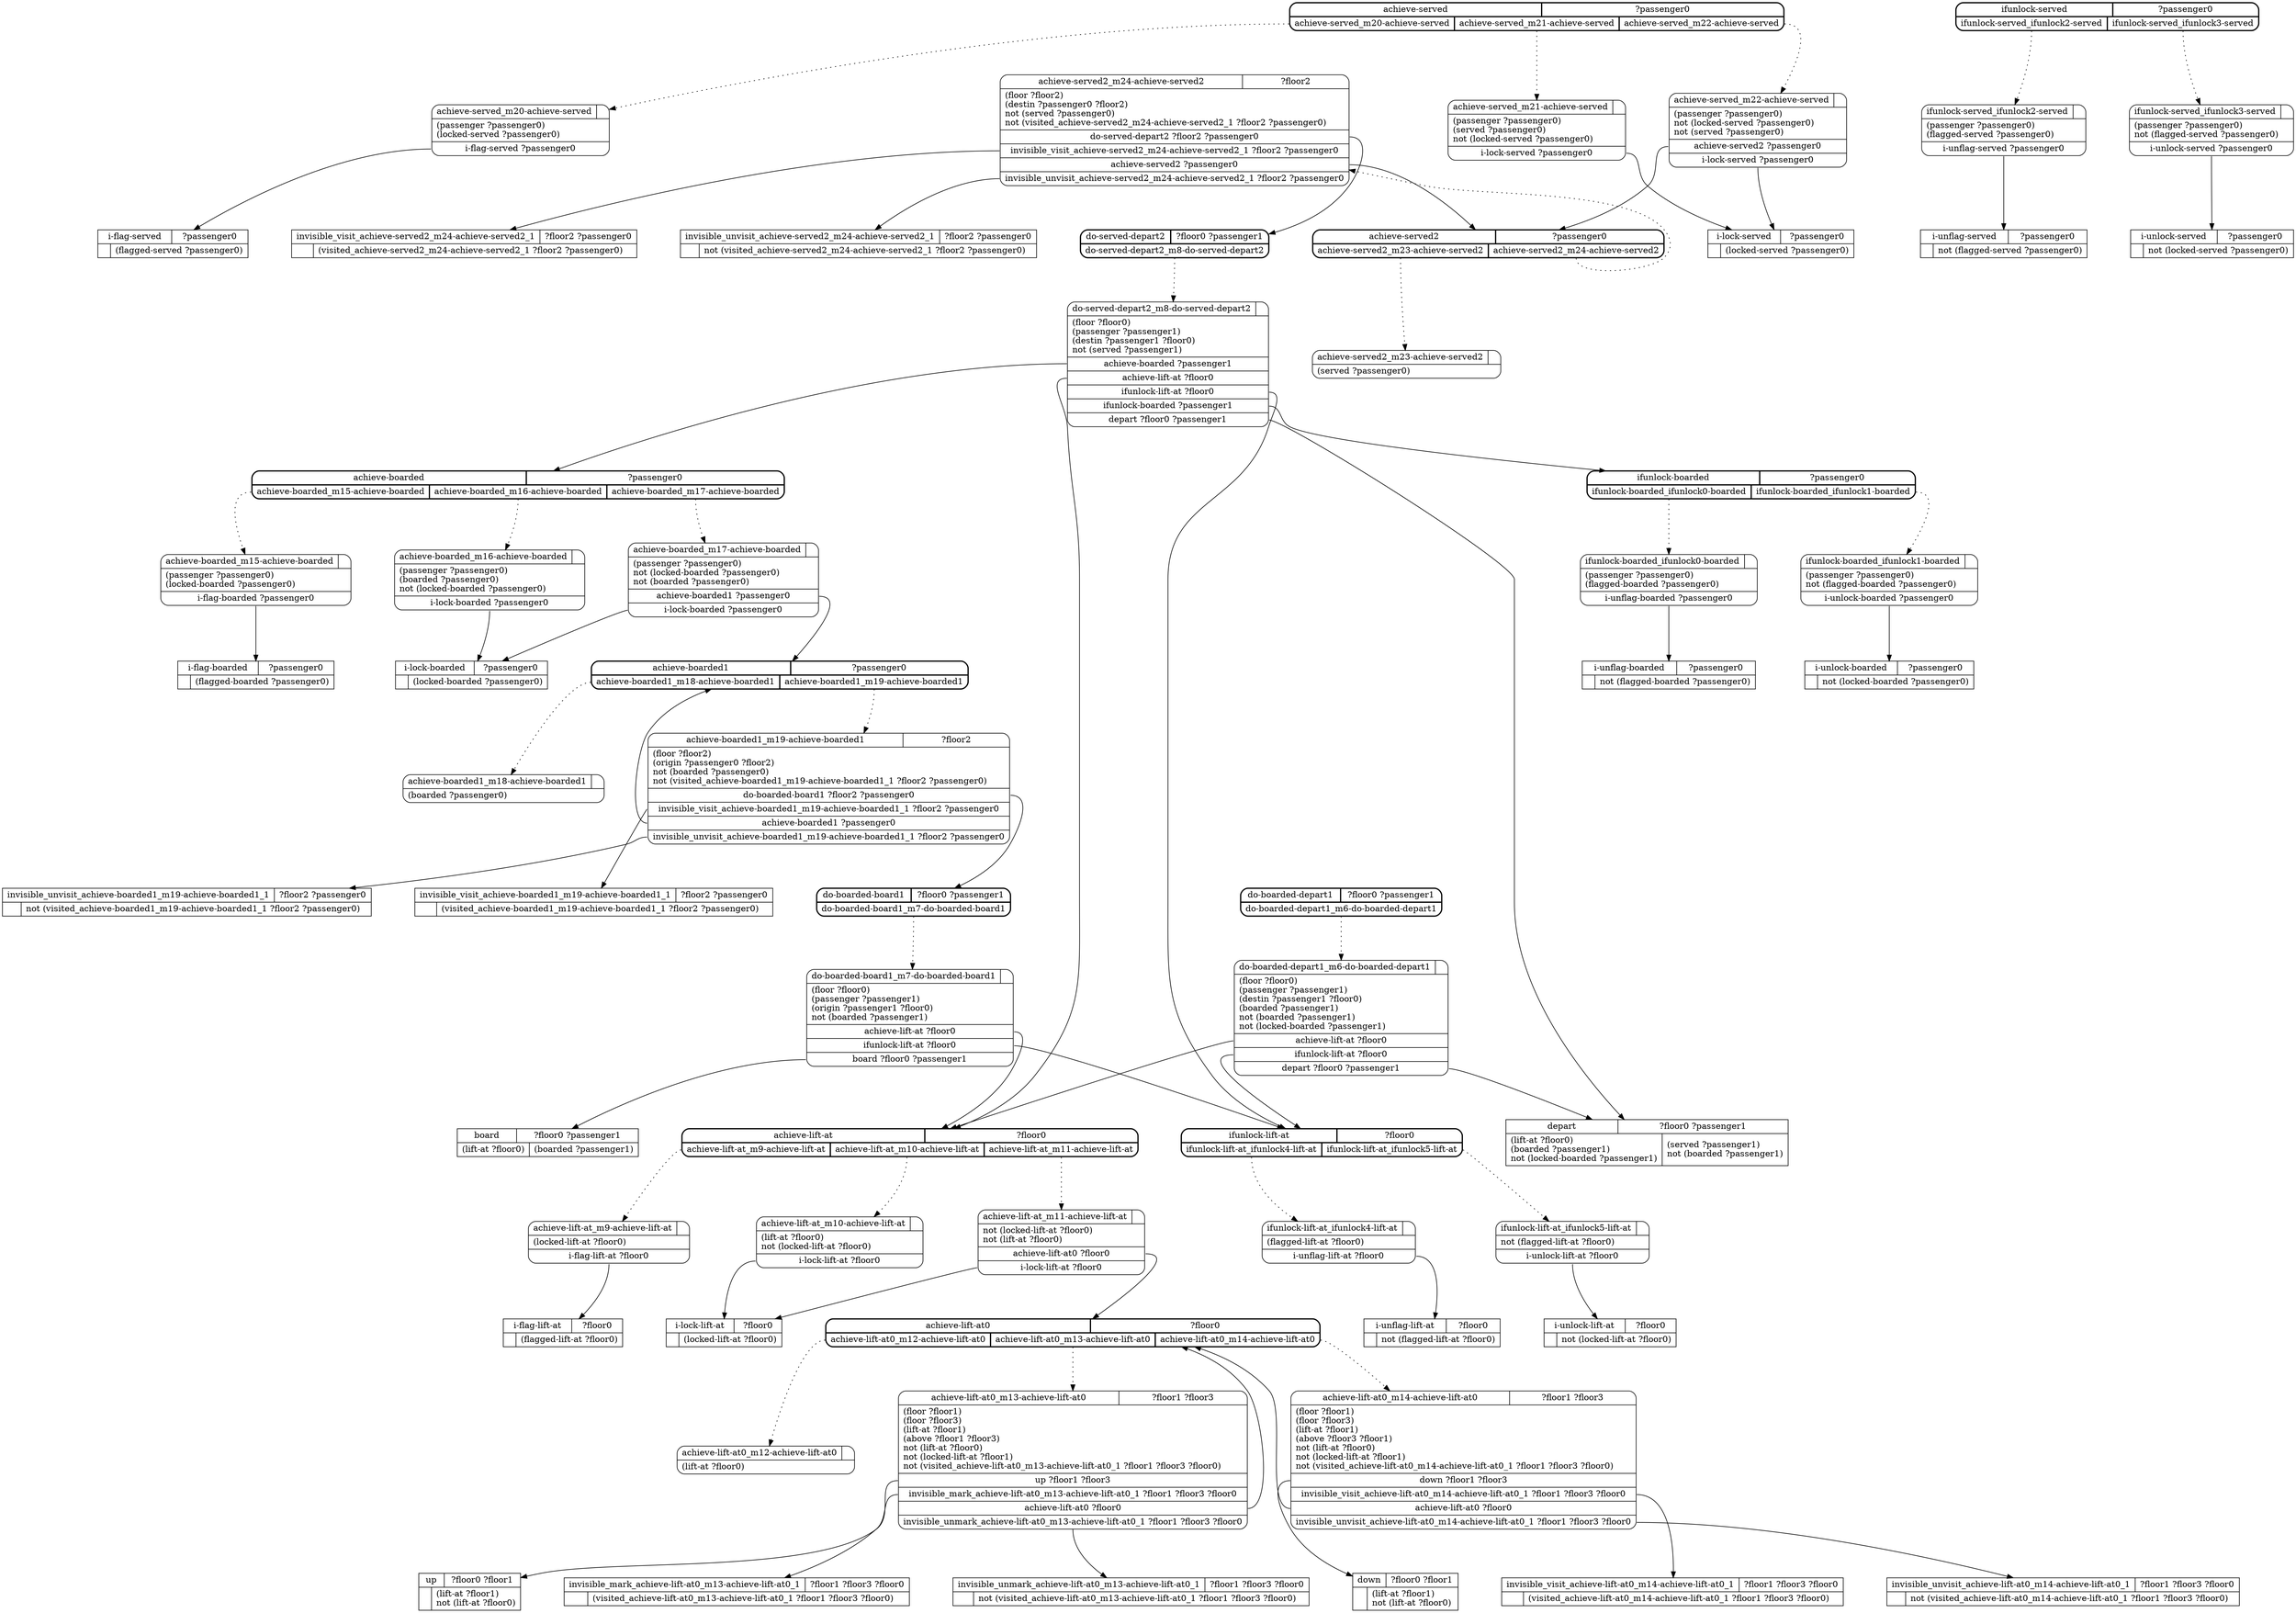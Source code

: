 // Generated by Hype
digraph "elevator" {
  nodesep=1
  ranksep=1
  // Operators
  node [shape=record]
  "board" [
    label="{{\N|?floor0 ?passenger1}|{(lift-at ?floor0)\l|(boarded ?passenger1)\l}}"
  ]
  "depart" [
    label="{{\N|?floor0 ?passenger1}|{(lift-at ?floor0)\l(boarded ?passenger1)\lnot (locked-boarded ?passenger1)\l|(served ?passenger1)\lnot (boarded ?passenger1)\l}}"
  ]
  "up" [
    label="{{\N|?floor0 ?floor1}|{|(lift-at ?floor1)\lnot (lift-at ?floor0)\l}}"
  ]
  "down" [
    label="{{\N|?floor0 ?floor1}|{|(lift-at ?floor1)\lnot (lift-at ?floor0)\l}}"
  ]
  "i-lock-boarded" [
    label="{{\N|?passenger0}|{|(locked-boarded ?passenger0)\l}}"
  ]
  "i-unlock-boarded" [
    label="{{\N|?passenger0}|{|not (locked-boarded ?passenger0)\l}}"
  ]
  "i-flag-boarded" [
    label="{{\N|?passenger0}|{|(flagged-boarded ?passenger0)\l}}"
  ]
  "i-unflag-boarded" [
    label="{{\N|?passenger0}|{|not (flagged-boarded ?passenger0)\l}}"
  ]
  "i-lock-served" [
    label="{{\N|?passenger0}|{|(locked-served ?passenger0)\l}}"
  ]
  "i-unlock-served" [
    label="{{\N|?passenger0}|{|not (locked-served ?passenger0)\l}}"
  ]
  "i-flag-served" [
    label="{{\N|?passenger0}|{|(flagged-served ?passenger0)\l}}"
  ]
  "i-unflag-served" [
    label="{{\N|?passenger0}|{|not (flagged-served ?passenger0)\l}}"
  ]
  "i-lock-lift-at" [
    label="{{\N|?floor0}|{|(locked-lift-at ?floor0)\l}}"
  ]
  "i-unlock-lift-at" [
    label="{{\N|?floor0}|{|not (locked-lift-at ?floor0)\l}}"
  ]
  "i-flag-lift-at" [
    label="{{\N|?floor0}|{|(flagged-lift-at ?floor0)\l}}"
  ]
  "i-unflag-lift-at" [
    label="{{\N|?floor0}|{|not (flagged-lift-at ?floor0)\l}}"
  ]
  "invisible_mark_achieve-lift-at0_m13-achieve-lift-at0_1" [
    label="{{\N|?floor1 ?floor3 ?floor0}|{|(visited_achieve-lift-at0_m13-achieve-lift-at0_1 ?floor1 ?floor3 ?floor0)\l}}"
  ]
  "invisible_unmark_achieve-lift-at0_m13-achieve-lift-at0_1" [
    label="{{\N|?floor1 ?floor3 ?floor0}|{|not (visited_achieve-lift-at0_m13-achieve-lift-at0_1 ?floor1 ?floor3 ?floor0)\l}}"
  ]
  "invisible_visit_achieve-lift-at0_m14-achieve-lift-at0_1" [
    label="{{\N|?floor1 ?floor3 ?floor0}|{|(visited_achieve-lift-at0_m14-achieve-lift-at0_1 ?floor1 ?floor3 ?floor0)\l}}"
  ]
  "invisible_unvisit_achieve-lift-at0_m14-achieve-lift-at0_1" [
    label="{{\N|?floor1 ?floor3 ?floor0}|{|not (visited_achieve-lift-at0_m14-achieve-lift-at0_1 ?floor1 ?floor3 ?floor0)\l}}"
  ]
  "invisible_visit_achieve-boarded1_m19-achieve-boarded1_1" [
    label="{{\N|?floor2 ?passenger0}|{|(visited_achieve-boarded1_m19-achieve-boarded1_1 ?floor2 ?passenger0)\l}}"
  ]
  "invisible_unvisit_achieve-boarded1_m19-achieve-boarded1_1" [
    label="{{\N|?floor2 ?passenger0}|{|not (visited_achieve-boarded1_m19-achieve-boarded1_1 ?floor2 ?passenger0)\l}}"
  ]
  "invisible_visit_achieve-served2_m24-achieve-served2_1" [
    label="{{\N|?floor2 ?passenger0}|{|(visited_achieve-served2_m24-achieve-served2_1 ?floor2 ?passenger0)\l}}"
  ]
  "invisible_unvisit_achieve-served2_m24-achieve-served2_1" [
    label="{{\N|?floor2 ?passenger0}|{|not (visited_achieve-served2_m24-achieve-served2_1 ?floor2 ?passenger0)\l}}"
  ]
  // Methods
  node [shape=Mrecord]
  "ifunlock-boarded" [
    style=bold
    label="{{\N|?passenger0}|{<0>ifunlock-boarded_ifunlock0-boarded|<1>ifunlock-boarded_ifunlock1-boarded}}"
  ]
  "ifunlock-boarded_ifunlock0-boarded" [
    label="{{\N|}|(passenger ?passenger0)\l(flagged-boarded ?passenger0)\l|<0>i-unflag-boarded ?passenger0}"
  ]
  "ifunlock-boarded":0 -> "ifunlock-boarded_ifunlock0-boarded" [style=dotted]
  "ifunlock-boarded_ifunlock0-boarded":0 -> "i-unflag-boarded"
  "ifunlock-boarded_ifunlock1-boarded" [
    label="{{\N|}|(passenger ?passenger0)\lnot (flagged-boarded ?passenger0)\l|<0>i-unlock-boarded ?passenger0}"
  ]
  "ifunlock-boarded":1 -> "ifunlock-boarded_ifunlock1-boarded" [style=dotted]
  "ifunlock-boarded_ifunlock1-boarded":0 -> "i-unlock-boarded"
  "ifunlock-served" [
    style=bold
    label="{{\N|?passenger0}|{<0>ifunlock-served_ifunlock2-served|<1>ifunlock-served_ifunlock3-served}}"
  ]
  "ifunlock-served_ifunlock2-served" [
    label="{{\N|}|(passenger ?passenger0)\l(flagged-served ?passenger0)\l|<0>i-unflag-served ?passenger0}"
  ]
  "ifunlock-served":0 -> "ifunlock-served_ifunlock2-served" [style=dotted]
  "ifunlock-served_ifunlock2-served":0 -> "i-unflag-served"
  "ifunlock-served_ifunlock3-served" [
    label="{{\N|}|(passenger ?passenger0)\lnot (flagged-served ?passenger0)\l|<0>i-unlock-served ?passenger0}"
  ]
  "ifunlock-served":1 -> "ifunlock-served_ifunlock3-served" [style=dotted]
  "ifunlock-served_ifunlock3-served":0 -> "i-unlock-served"
  "ifunlock-lift-at" [
    style=bold
    label="{{\N|?floor0}|{<0>ifunlock-lift-at_ifunlock4-lift-at|<1>ifunlock-lift-at_ifunlock5-lift-at}}"
  ]
  "ifunlock-lift-at_ifunlock4-lift-at" [
    label="{{\N|}|(flagged-lift-at ?floor0)\l|<0>i-unflag-lift-at ?floor0}"
  ]
  "ifunlock-lift-at":0 -> "ifunlock-lift-at_ifunlock4-lift-at" [style=dotted]
  "ifunlock-lift-at_ifunlock4-lift-at":0 -> "i-unflag-lift-at"
  "ifunlock-lift-at_ifunlock5-lift-at" [
    label="{{\N|}|not (flagged-lift-at ?floor0)\l|<0>i-unlock-lift-at ?floor0}"
  ]
  "ifunlock-lift-at":1 -> "ifunlock-lift-at_ifunlock5-lift-at" [style=dotted]
  "ifunlock-lift-at_ifunlock5-lift-at":0 -> "i-unlock-lift-at"
  "do-boarded-depart1" [
    style=bold
    label="{{\N|?floor0 ?passenger1}|{<0>do-boarded-depart1_m6-do-boarded-depart1}}"
  ]
  "do-boarded-depart1_m6-do-boarded-depart1" [
    label="{{\N|}|(floor ?floor0)\l(passenger ?passenger1)\l(destin ?passenger1 ?floor0)\l(boarded ?passenger1)\lnot (boarded ?passenger1)\lnot (locked-boarded ?passenger1)\l|<0>achieve-lift-at ?floor0|<1>ifunlock-lift-at ?floor0|<2>depart ?floor0 ?passenger1}"
  ]
  "do-boarded-depart1":0 -> "do-boarded-depart1_m6-do-boarded-depart1" [style=dotted]
  "do-boarded-depart1_m6-do-boarded-depart1":0 -> "achieve-lift-at"
  "do-boarded-depart1_m6-do-boarded-depart1":1 -> "ifunlock-lift-at"
  "do-boarded-depart1_m6-do-boarded-depart1":2 -> "depart"
  "do-boarded-board1" [
    style=bold
    label="{{\N|?floor0 ?passenger1}|{<0>do-boarded-board1_m7-do-boarded-board1}}"
  ]
  "do-boarded-board1_m7-do-boarded-board1" [
    label="{{\N|}|(floor ?floor0)\l(passenger ?passenger1)\l(origin ?passenger1 ?floor0)\lnot (boarded ?passenger1)\l|<0>achieve-lift-at ?floor0|<1>ifunlock-lift-at ?floor0|<2>board ?floor0 ?passenger1}"
  ]
  "do-boarded-board1":0 -> "do-boarded-board1_m7-do-boarded-board1" [style=dotted]
  "do-boarded-board1_m7-do-boarded-board1":0 -> "achieve-lift-at"
  "do-boarded-board1_m7-do-boarded-board1":1 -> "ifunlock-lift-at"
  "do-boarded-board1_m7-do-boarded-board1":2 -> "board"
  "do-served-depart2" [
    style=bold
    label="{{\N|?floor0 ?passenger1}|{<0>do-served-depart2_m8-do-served-depart2}}"
  ]
  "do-served-depart2_m8-do-served-depart2" [
    label="{{\N|}|(floor ?floor0)\l(passenger ?passenger1)\l(destin ?passenger1 ?floor0)\lnot (served ?passenger1)\l|<0>achieve-boarded ?passenger1|<1>achieve-lift-at ?floor0|<2>ifunlock-lift-at ?floor0|<3>ifunlock-boarded ?passenger1|<4>depart ?floor0 ?passenger1}"
  ]
  "do-served-depart2":0 -> "do-served-depart2_m8-do-served-depart2" [style=dotted]
  "do-served-depart2_m8-do-served-depart2":0 -> "achieve-boarded"
  "do-served-depart2_m8-do-served-depart2":1 -> "achieve-lift-at"
  "do-served-depart2_m8-do-served-depart2":2 -> "ifunlock-lift-at"
  "do-served-depart2_m8-do-served-depart2":3 -> "ifunlock-boarded"
  "do-served-depart2_m8-do-served-depart2":4 -> "depart"
  "achieve-lift-at" [
    style=bold
    label="{{\N|?floor0}|{<0>achieve-lift-at_m9-achieve-lift-at|<1>achieve-lift-at_m10-achieve-lift-at|<2>achieve-lift-at_m11-achieve-lift-at}}"
  ]
  "achieve-lift-at_m9-achieve-lift-at" [
    label="{{\N|}|(locked-lift-at ?floor0)\l|<0>i-flag-lift-at ?floor0}"
  ]
  "achieve-lift-at":0 -> "achieve-lift-at_m9-achieve-lift-at" [style=dotted]
  "achieve-lift-at_m9-achieve-lift-at":0 -> "i-flag-lift-at"
  "achieve-lift-at_m10-achieve-lift-at" [
    label="{{\N|}|(lift-at ?floor0)\lnot (locked-lift-at ?floor0)\l|<0>i-lock-lift-at ?floor0}"
  ]
  "achieve-lift-at":1 -> "achieve-lift-at_m10-achieve-lift-at" [style=dotted]
  "achieve-lift-at_m10-achieve-lift-at":0 -> "i-lock-lift-at"
  "achieve-lift-at_m11-achieve-lift-at" [
    label="{{\N|}|not (locked-lift-at ?floor0)\lnot (lift-at ?floor0)\l|<0>achieve-lift-at0 ?floor0|<1>i-lock-lift-at ?floor0}"
  ]
  "achieve-lift-at":2 -> "achieve-lift-at_m11-achieve-lift-at" [style=dotted]
  "achieve-lift-at_m11-achieve-lift-at":0 -> "achieve-lift-at0"
  "achieve-lift-at_m11-achieve-lift-at":1 -> "i-lock-lift-at"
  "achieve-lift-at0" [
    style=bold
    label="{{\N|?floor0}|{<0>achieve-lift-at0_m12-achieve-lift-at0|<1>achieve-lift-at0_m13-achieve-lift-at0|<2>achieve-lift-at0_m14-achieve-lift-at0}}"
  ]
  "achieve-lift-at0_m12-achieve-lift-at0" [
    label="{{\N|}|(lift-at ?floor0)\l}"
  ]
  "achieve-lift-at0":0 -> "achieve-lift-at0_m12-achieve-lift-at0" [style=dotted]
  "achieve-lift-at0_m13-achieve-lift-at0" [
    label="{{\N|?floor1 ?floor3}|(floor ?floor1)\l(floor ?floor3)\l(lift-at ?floor1)\l(above ?floor1 ?floor3)\lnot (lift-at ?floor0)\lnot (locked-lift-at ?floor1)\lnot (visited_achieve-lift-at0_m13-achieve-lift-at0_1 ?floor1 ?floor3 ?floor0)\l|<0>up ?floor1 ?floor3|<1>invisible_mark_achieve-lift-at0_m13-achieve-lift-at0_1 ?floor1 ?floor3 ?floor0|<2>achieve-lift-at0 ?floor0|<3>invisible_unmark_achieve-lift-at0_m13-achieve-lift-at0_1 ?floor1 ?floor3 ?floor0}"
  ]
  "achieve-lift-at0":1 -> "achieve-lift-at0_m13-achieve-lift-at0" [style=dotted]
  "achieve-lift-at0_m13-achieve-lift-at0":0 -> "up"
  "achieve-lift-at0_m13-achieve-lift-at0":1 -> "invisible_mark_achieve-lift-at0_m13-achieve-lift-at0_1"
  "achieve-lift-at0_m13-achieve-lift-at0":2 -> "achieve-lift-at0"
  "achieve-lift-at0_m13-achieve-lift-at0":3 -> "invisible_unmark_achieve-lift-at0_m13-achieve-lift-at0_1"
  "achieve-lift-at0_m14-achieve-lift-at0" [
    label="{{\N|?floor1 ?floor3}|(floor ?floor1)\l(floor ?floor3)\l(lift-at ?floor1)\l(above ?floor3 ?floor1)\lnot (lift-at ?floor0)\lnot (locked-lift-at ?floor1)\lnot (visited_achieve-lift-at0_m14-achieve-lift-at0_1 ?floor1 ?floor3 ?floor0)\l|<0>down ?floor1 ?floor3|<1>invisible_visit_achieve-lift-at0_m14-achieve-lift-at0_1 ?floor1 ?floor3 ?floor0|<2>achieve-lift-at0 ?floor0|<3>invisible_unvisit_achieve-lift-at0_m14-achieve-lift-at0_1 ?floor1 ?floor3 ?floor0}"
  ]
  "achieve-lift-at0":2 -> "achieve-lift-at0_m14-achieve-lift-at0" [style=dotted]
  "achieve-lift-at0_m14-achieve-lift-at0":0 -> "down"
  "achieve-lift-at0_m14-achieve-lift-at0":1 -> "invisible_visit_achieve-lift-at0_m14-achieve-lift-at0_1"
  "achieve-lift-at0_m14-achieve-lift-at0":2 -> "achieve-lift-at0"
  "achieve-lift-at0_m14-achieve-lift-at0":3 -> "invisible_unvisit_achieve-lift-at0_m14-achieve-lift-at0_1"
  "achieve-boarded" [
    style=bold
    label="{{\N|?passenger0}|{<0>achieve-boarded_m15-achieve-boarded|<1>achieve-boarded_m16-achieve-boarded|<2>achieve-boarded_m17-achieve-boarded}}"
  ]
  "achieve-boarded_m15-achieve-boarded" [
    label="{{\N|}|(passenger ?passenger0)\l(locked-boarded ?passenger0)\l|<0>i-flag-boarded ?passenger0}"
  ]
  "achieve-boarded":0 -> "achieve-boarded_m15-achieve-boarded" [style=dotted]
  "achieve-boarded_m15-achieve-boarded":0 -> "i-flag-boarded"
  "achieve-boarded_m16-achieve-boarded" [
    label="{{\N|}|(passenger ?passenger0)\l(boarded ?passenger0)\lnot (locked-boarded ?passenger0)\l|<0>i-lock-boarded ?passenger0}"
  ]
  "achieve-boarded":1 -> "achieve-boarded_m16-achieve-boarded" [style=dotted]
  "achieve-boarded_m16-achieve-boarded":0 -> "i-lock-boarded"
  "achieve-boarded_m17-achieve-boarded" [
    label="{{\N|}|(passenger ?passenger0)\lnot (locked-boarded ?passenger0)\lnot (boarded ?passenger0)\l|<0>achieve-boarded1 ?passenger0|<1>i-lock-boarded ?passenger0}"
  ]
  "achieve-boarded":2 -> "achieve-boarded_m17-achieve-boarded" [style=dotted]
  "achieve-boarded_m17-achieve-boarded":0 -> "achieve-boarded1"
  "achieve-boarded_m17-achieve-boarded":1 -> "i-lock-boarded"
  "achieve-boarded1" [
    style=bold
    label="{{\N|?passenger0}|{<0>achieve-boarded1_m18-achieve-boarded1|<1>achieve-boarded1_m19-achieve-boarded1}}"
  ]
  "achieve-boarded1_m18-achieve-boarded1" [
    label="{{\N|}|(boarded ?passenger0)\l}"
  ]
  "achieve-boarded1":0 -> "achieve-boarded1_m18-achieve-boarded1" [style=dotted]
  "achieve-boarded1_m19-achieve-boarded1" [
    label="{{\N|?floor2}|(floor ?floor2)\l(origin ?passenger0 ?floor2)\lnot (boarded ?passenger0)\lnot (visited_achieve-boarded1_m19-achieve-boarded1_1 ?floor2 ?passenger0)\l|<0>do-boarded-board1 ?floor2 ?passenger0|<1>invisible_visit_achieve-boarded1_m19-achieve-boarded1_1 ?floor2 ?passenger0|<2>achieve-boarded1 ?passenger0|<3>invisible_unvisit_achieve-boarded1_m19-achieve-boarded1_1 ?floor2 ?passenger0}"
  ]
  "achieve-boarded1":1 -> "achieve-boarded1_m19-achieve-boarded1" [style=dotted]
  "achieve-boarded1_m19-achieve-boarded1":0 -> "do-boarded-board1"
  "achieve-boarded1_m19-achieve-boarded1":1 -> "invisible_visit_achieve-boarded1_m19-achieve-boarded1_1"
  "achieve-boarded1_m19-achieve-boarded1":2 -> "achieve-boarded1"
  "achieve-boarded1_m19-achieve-boarded1":3 -> "invisible_unvisit_achieve-boarded1_m19-achieve-boarded1_1"
  "achieve-served" [
    style=bold
    label="{{\N|?passenger0}|{<0>achieve-served_m20-achieve-served|<1>achieve-served_m21-achieve-served|<2>achieve-served_m22-achieve-served}}"
  ]
  "achieve-served_m20-achieve-served" [
    label="{{\N|}|(passenger ?passenger0)\l(locked-served ?passenger0)\l|<0>i-flag-served ?passenger0}"
  ]
  "achieve-served":0 -> "achieve-served_m20-achieve-served" [style=dotted]
  "achieve-served_m20-achieve-served":0 -> "i-flag-served"
  "achieve-served_m21-achieve-served" [
    label="{{\N|}|(passenger ?passenger0)\l(served ?passenger0)\lnot (locked-served ?passenger0)\l|<0>i-lock-served ?passenger0}"
  ]
  "achieve-served":1 -> "achieve-served_m21-achieve-served" [style=dotted]
  "achieve-served_m21-achieve-served":0 -> "i-lock-served"
  "achieve-served_m22-achieve-served" [
    label="{{\N|}|(passenger ?passenger0)\lnot (locked-served ?passenger0)\lnot (served ?passenger0)\l|<0>achieve-served2 ?passenger0|<1>i-lock-served ?passenger0}"
  ]
  "achieve-served":2 -> "achieve-served_m22-achieve-served" [style=dotted]
  "achieve-served_m22-achieve-served":0 -> "achieve-served2"
  "achieve-served_m22-achieve-served":1 -> "i-lock-served"
  "achieve-served2" [
    style=bold
    label="{{\N|?passenger0}|{<0>achieve-served2_m23-achieve-served2|<1>achieve-served2_m24-achieve-served2}}"
  ]
  "achieve-served2_m23-achieve-served2" [
    label="{{\N|}|(served ?passenger0)\l}"
  ]
  "achieve-served2":0 -> "achieve-served2_m23-achieve-served2" [style=dotted]
  "achieve-served2_m24-achieve-served2" [
    label="{{\N|?floor2}|(floor ?floor2)\l(destin ?passenger0 ?floor2)\lnot (served ?passenger0)\lnot (visited_achieve-served2_m24-achieve-served2_1 ?floor2 ?passenger0)\l|<0>do-served-depart2 ?floor2 ?passenger0|<1>invisible_visit_achieve-served2_m24-achieve-served2_1 ?floor2 ?passenger0|<2>achieve-served2 ?passenger0|<3>invisible_unvisit_achieve-served2_m24-achieve-served2_1 ?floor2 ?passenger0}"
  ]
  "achieve-served2":1 -> "achieve-served2_m24-achieve-served2" [style=dotted]
  "achieve-served2_m24-achieve-served2":0 -> "do-served-depart2"
  "achieve-served2_m24-achieve-served2":1 -> "invisible_visit_achieve-served2_m24-achieve-served2_1"
  "achieve-served2_m24-achieve-served2":2 -> "achieve-served2"
  "achieve-served2_m24-achieve-served2":3 -> "invisible_unvisit_achieve-served2_m24-achieve-served2_1"
}